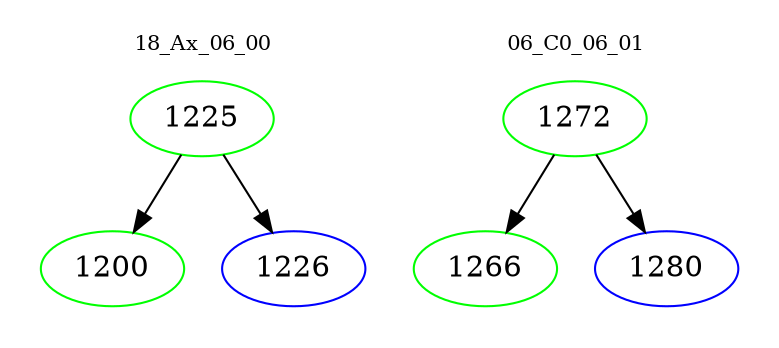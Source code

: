 digraph{
subgraph cluster_0 {
color = white
label = "18_Ax_06_00";
fontsize=10;
T0_1225 [label="1225", color="green"]
T0_1225 -> T0_1200 [color="black"]
T0_1200 [label="1200", color="green"]
T0_1225 -> T0_1226 [color="black"]
T0_1226 [label="1226", color="blue"]
}
subgraph cluster_1 {
color = white
label = "06_C0_06_01";
fontsize=10;
T1_1272 [label="1272", color="green"]
T1_1272 -> T1_1266 [color="black"]
T1_1266 [label="1266", color="green"]
T1_1272 -> T1_1280 [color="black"]
T1_1280 [label="1280", color="blue"]
}
}
